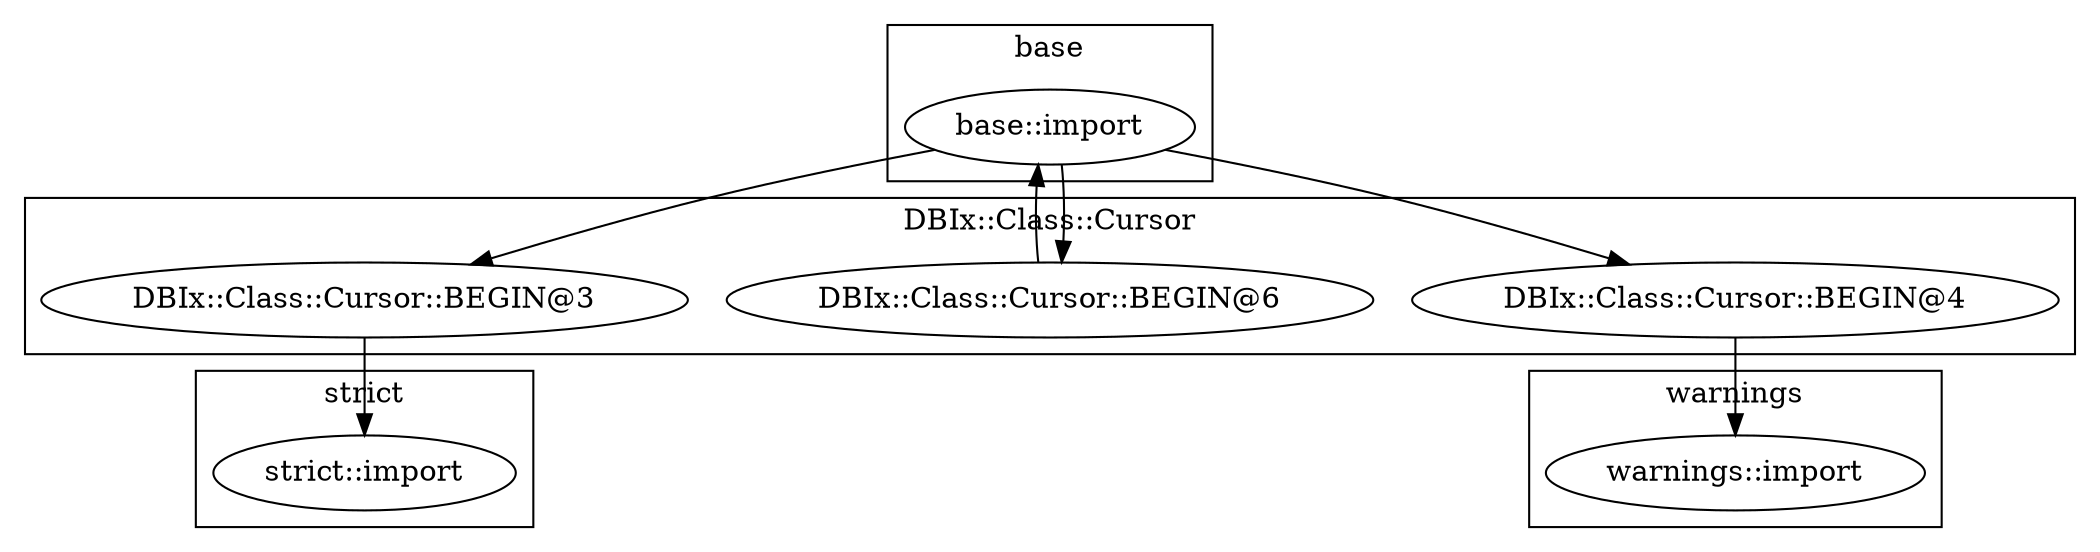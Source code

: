 digraph {
graph [overlap=false]
subgraph cluster_base {
	label="base";
	"base::import";
}
subgraph cluster_warnings {
	label="warnings";
	"warnings::import";
}
subgraph cluster_strict {
	label="strict";
	"strict::import";
}
subgraph cluster_DBIx_Class_Cursor {
	label="DBIx::Class::Cursor";
	"DBIx::Class::Cursor::BEGIN@3";
	"DBIx::Class::Cursor::BEGIN@6";
	"DBIx::Class::Cursor::BEGIN@4";
}
"DBIx::Class::Cursor::BEGIN@6" -> "base::import";
"DBIx::Class::Cursor::BEGIN@4" -> "warnings::import";
"base::import" -> "DBIx::Class::Cursor::BEGIN@6";
"DBIx::Class::Cursor::BEGIN@3" -> "strict::import";
"base::import" -> "DBIx::Class::Cursor::BEGIN@3";
"base::import" -> "DBIx::Class::Cursor::BEGIN@4";
}
